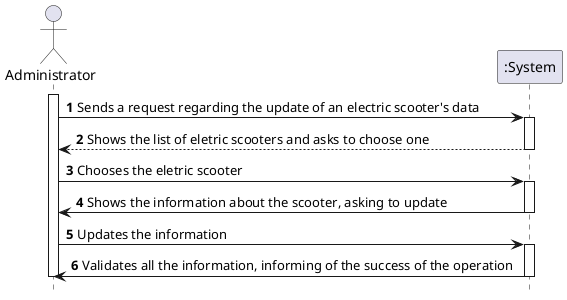 @startuml
autonumber
hide footbox

actor "Administrator" as ADMIN

participant ":System" as SYST

activate ADMIN

ADMIN -> SYST : Sends a request regarding the update of an electric scooter's data
activate SYST
SYST --> ADMIN : Shows the list of eletric scooters and asks to choose one
deactivate SYST
ADMIN -> SYST : Chooses the eletric scooter
activate SYST
SYST -> ADMIN : Shows the information about the scooter, asking to update
deactivate SYST

ADMIN -> SYST : Updates the information
activate SYST
SYST -> ADMIN : Validates all the information, informing of the success of the operation
deactivate SYST

deactivate ADMIN

@enduml